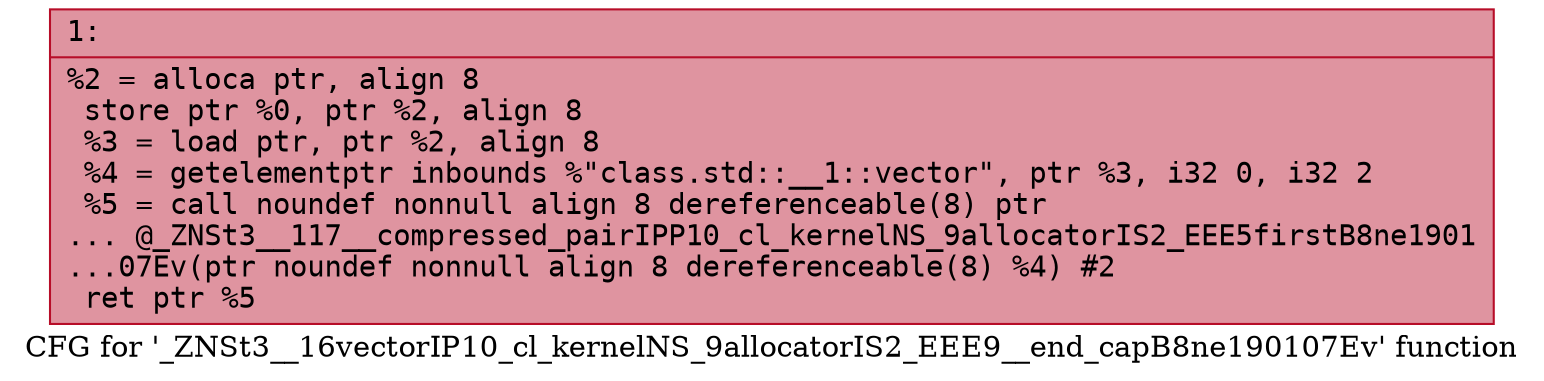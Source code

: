 digraph "CFG for '_ZNSt3__16vectorIP10_cl_kernelNS_9allocatorIS2_EEE9__end_capB8ne190107Ev' function" {
	label="CFG for '_ZNSt3__16vectorIP10_cl_kernelNS_9allocatorIS2_EEE9__end_capB8ne190107Ev' function";

	Node0x6000005c7ca0 [shape=record,color="#b70d28ff", style=filled, fillcolor="#b70d2870" fontname="Courier",label="{1:\l|  %2 = alloca ptr, align 8\l  store ptr %0, ptr %2, align 8\l  %3 = load ptr, ptr %2, align 8\l  %4 = getelementptr inbounds %\"class.std::__1::vector\", ptr %3, i32 0, i32 2\l  %5 = call noundef nonnull align 8 dereferenceable(8) ptr\l... @_ZNSt3__117__compressed_pairIPP10_cl_kernelNS_9allocatorIS2_EEE5firstB8ne1901\l...07Ev(ptr noundef nonnull align 8 dereferenceable(8) %4) #2\l  ret ptr %5\l}"];
}
